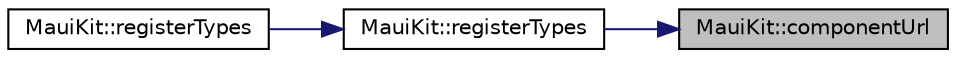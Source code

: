 digraph "MauiKit::componentUrl"
{
 // INTERACTIVE_SVG=YES
 // LATEX_PDF_SIZE
  edge [fontname="Helvetica",fontsize="10",labelfontname="Helvetica",labelfontsize="10"];
  node [fontname="Helvetica",fontsize="10",shape=record];
  rankdir="RL";
  Node2 [label="MauiKit::componentUrl",height=0.2,width=0.4,color="black", fillcolor="grey75", style="filled", fontcolor="black",tooltip=" "];
  Node2 -> Node3 [dir="back",color="midnightblue",fontsize="10",style="solid",fontname="Helvetica"];
  Node3 [label="MauiKit::registerTypes",height=0.2,width=0.4,color="black", fillcolor="white", style="filled",URL="$class_maui_kit.html#a9be1c5fb4a518e1a4cb4913bc9dc5b37",tooltip=" "];
  Node3 -> Node4 [dir="back",color="midnightblue",fontsize="10",style="solid",fontname="Helvetica"];
  Node4 [label="MauiKit::registerTypes",height=0.2,width=0.4,color="black", fillcolor="white", style="filled",URL="$class_maui_kit.html#aae7969b235da386d770c79402c31ceed",tooltip=" "];
}
